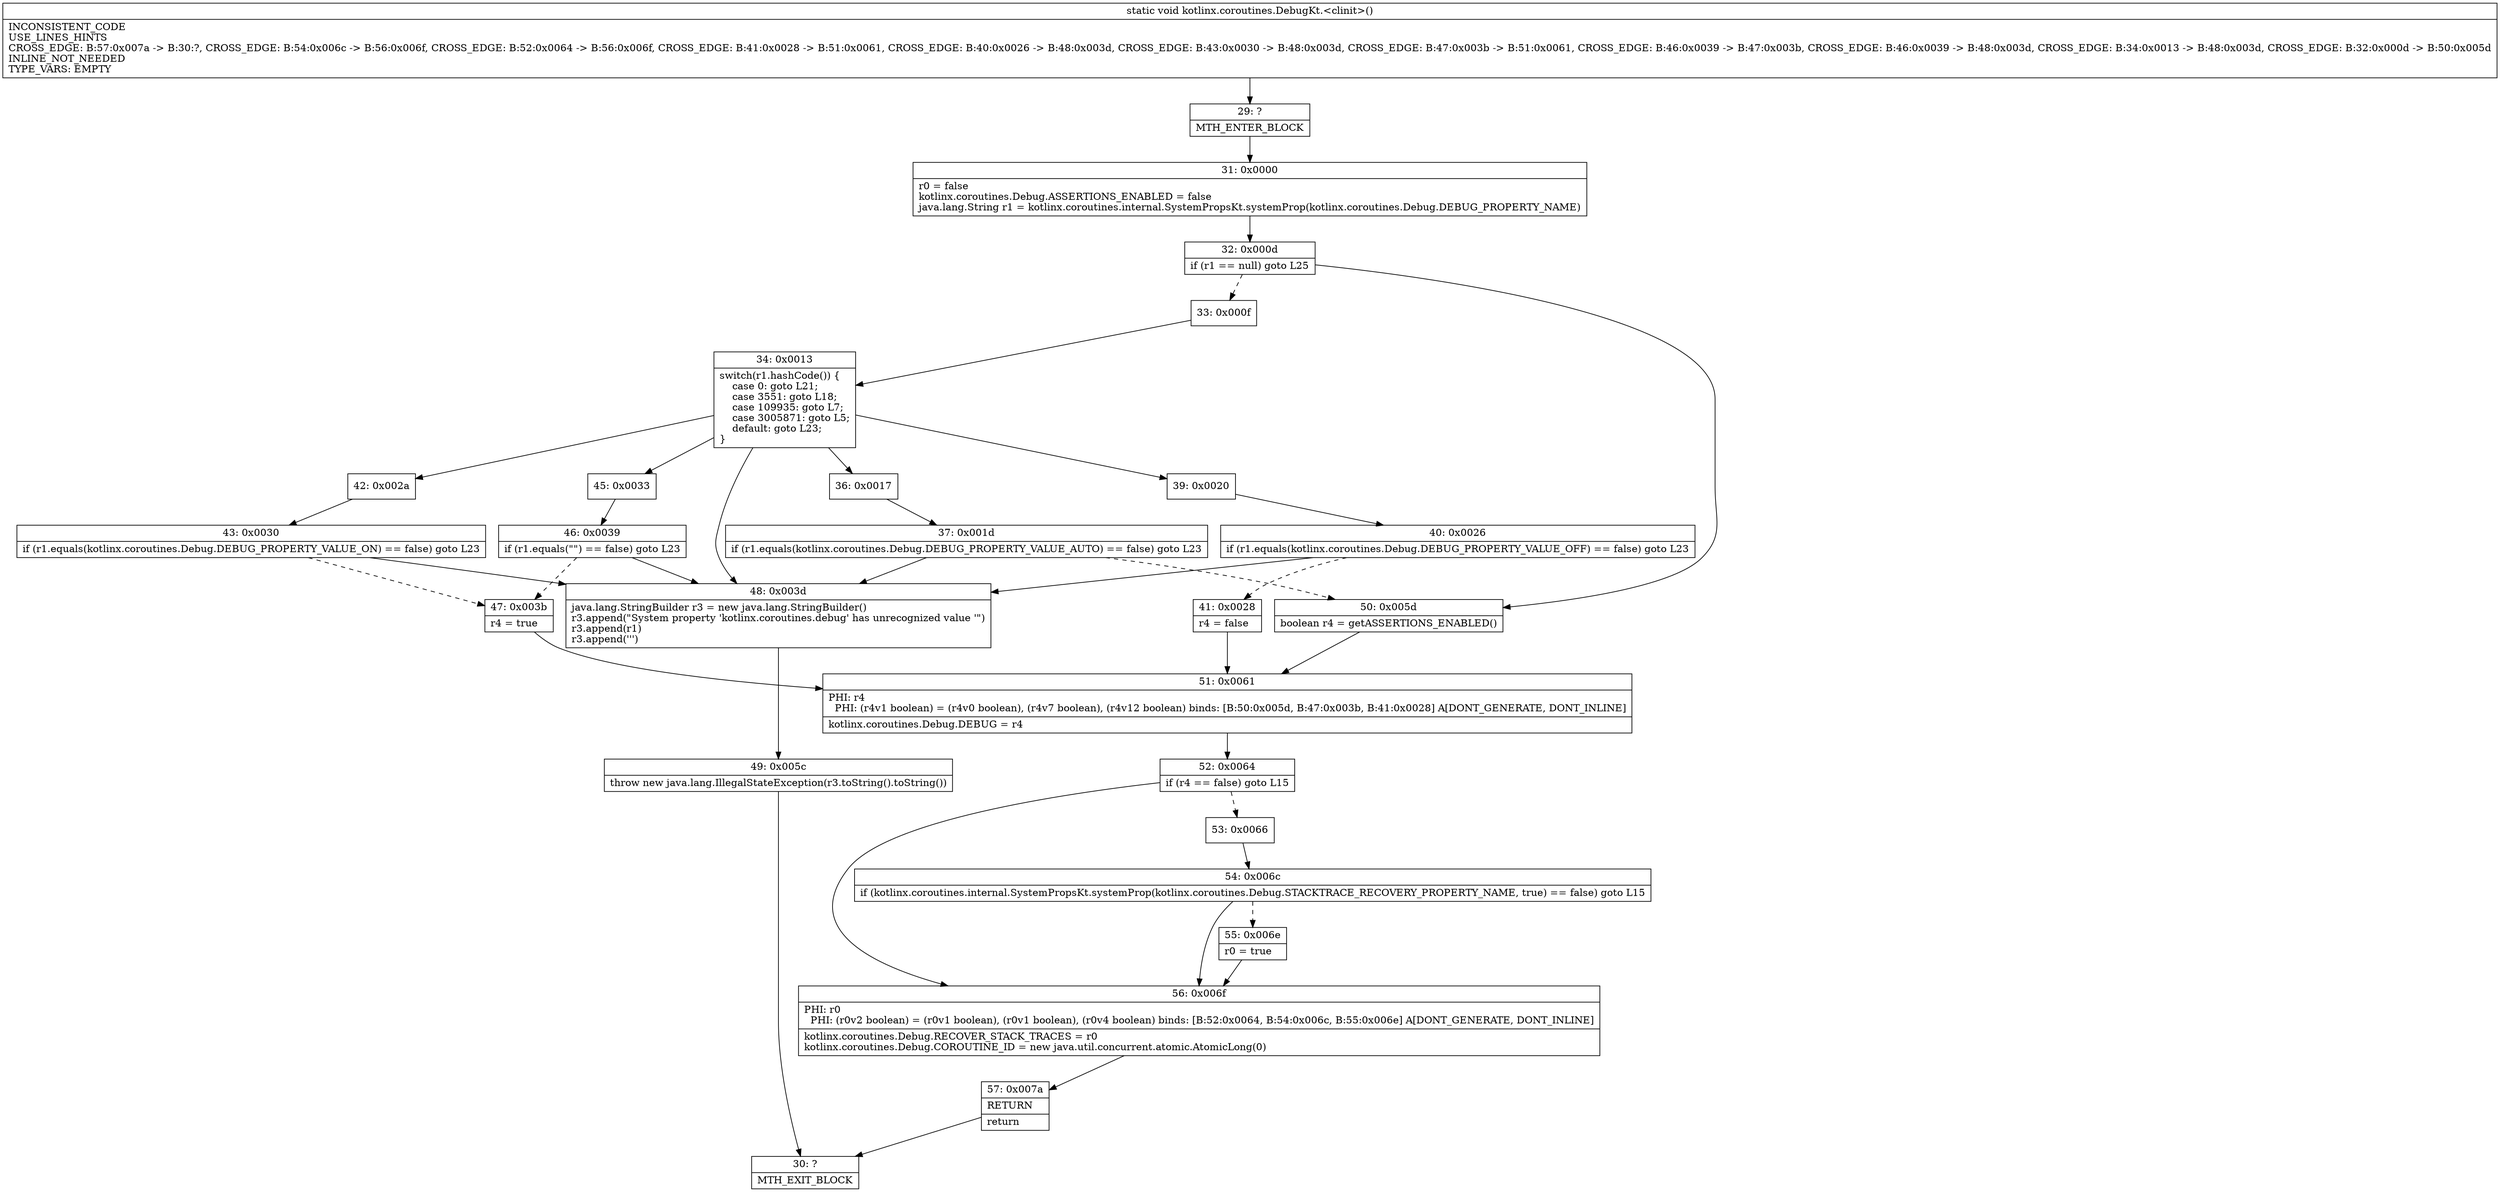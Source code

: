 digraph "CFG forkotlinx.coroutines.DebugKt.\<clinit\>()V" {
Node_29 [shape=record,label="{29\:\ ?|MTH_ENTER_BLOCK\l}"];
Node_31 [shape=record,label="{31\:\ 0x0000|r0 = false\lkotlinx.coroutines.Debug.ASSERTIONS_ENABLED = false\ljava.lang.String r1 = kotlinx.coroutines.internal.SystemPropsKt.systemProp(kotlinx.coroutines.Debug.DEBUG_PROPERTY_NAME)\l}"];
Node_32 [shape=record,label="{32\:\ 0x000d|if (r1 == null) goto L25\l}"];
Node_33 [shape=record,label="{33\:\ 0x000f}"];
Node_34 [shape=record,label="{34\:\ 0x0013|switch(r1.hashCode()) \{\l    case 0: goto L21;\l    case 3551: goto L18;\l    case 109935: goto L7;\l    case 3005871: goto L5;\l    default: goto L23;\l\}\l}"];
Node_36 [shape=record,label="{36\:\ 0x0017}"];
Node_37 [shape=record,label="{37\:\ 0x001d|if (r1.equals(kotlinx.coroutines.Debug.DEBUG_PROPERTY_VALUE_AUTO) == false) goto L23\l}"];
Node_39 [shape=record,label="{39\:\ 0x0020}"];
Node_40 [shape=record,label="{40\:\ 0x0026|if (r1.equals(kotlinx.coroutines.Debug.DEBUG_PROPERTY_VALUE_OFF) == false) goto L23\l}"];
Node_41 [shape=record,label="{41\:\ 0x0028|r4 = false\l}"];
Node_51 [shape=record,label="{51\:\ 0x0061|PHI: r4 \l  PHI: (r4v1 boolean) = (r4v0 boolean), (r4v7 boolean), (r4v12 boolean) binds: [B:50:0x005d, B:47:0x003b, B:41:0x0028] A[DONT_GENERATE, DONT_INLINE]\l|kotlinx.coroutines.Debug.DEBUG = r4\l}"];
Node_52 [shape=record,label="{52\:\ 0x0064|if (r4 == false) goto L15\l}"];
Node_53 [shape=record,label="{53\:\ 0x0066}"];
Node_54 [shape=record,label="{54\:\ 0x006c|if (kotlinx.coroutines.internal.SystemPropsKt.systemProp(kotlinx.coroutines.Debug.STACKTRACE_RECOVERY_PROPERTY_NAME, true) == false) goto L15\l}"];
Node_55 [shape=record,label="{55\:\ 0x006e|r0 = true\l}"];
Node_56 [shape=record,label="{56\:\ 0x006f|PHI: r0 \l  PHI: (r0v2 boolean) = (r0v1 boolean), (r0v1 boolean), (r0v4 boolean) binds: [B:52:0x0064, B:54:0x006c, B:55:0x006e] A[DONT_GENERATE, DONT_INLINE]\l|kotlinx.coroutines.Debug.RECOVER_STACK_TRACES = r0\lkotlinx.coroutines.Debug.COROUTINE_ID = new java.util.concurrent.atomic.AtomicLong(0)\l}"];
Node_57 [shape=record,label="{57\:\ 0x007a|RETURN\l|return\l}"];
Node_30 [shape=record,label="{30\:\ ?|MTH_EXIT_BLOCK\l}"];
Node_42 [shape=record,label="{42\:\ 0x002a}"];
Node_43 [shape=record,label="{43\:\ 0x0030|if (r1.equals(kotlinx.coroutines.Debug.DEBUG_PROPERTY_VALUE_ON) == false) goto L23\l}"];
Node_47 [shape=record,label="{47\:\ 0x003b|r4 = true\l}"];
Node_45 [shape=record,label="{45\:\ 0x0033}"];
Node_46 [shape=record,label="{46\:\ 0x0039|if (r1.equals(\"\") == false) goto L23\l}"];
Node_48 [shape=record,label="{48\:\ 0x003d|java.lang.StringBuilder r3 = new java.lang.StringBuilder()\lr3.append(\"System property 'kotlinx.coroutines.debug' has unrecognized value '\")\lr3.append(r1)\lr3.append(''')\l}"];
Node_49 [shape=record,label="{49\:\ 0x005c|throw new java.lang.IllegalStateException(r3.toString().toString())\l}"];
Node_50 [shape=record,label="{50\:\ 0x005d|boolean r4 = getASSERTIONS_ENABLED()\l}"];
MethodNode[shape=record,label="{static void kotlinx.coroutines.DebugKt.\<clinit\>()  | INCONSISTENT_CODE\lUSE_LINES_HINTS\lCROSS_EDGE: B:57:0x007a \-\> B:30:?, CROSS_EDGE: B:54:0x006c \-\> B:56:0x006f, CROSS_EDGE: B:52:0x0064 \-\> B:56:0x006f, CROSS_EDGE: B:41:0x0028 \-\> B:51:0x0061, CROSS_EDGE: B:40:0x0026 \-\> B:48:0x003d, CROSS_EDGE: B:43:0x0030 \-\> B:48:0x003d, CROSS_EDGE: B:47:0x003b \-\> B:51:0x0061, CROSS_EDGE: B:46:0x0039 \-\> B:47:0x003b, CROSS_EDGE: B:46:0x0039 \-\> B:48:0x003d, CROSS_EDGE: B:34:0x0013 \-\> B:48:0x003d, CROSS_EDGE: B:32:0x000d \-\> B:50:0x005d\lINLINE_NOT_NEEDED\lTYPE_VARS: EMPTY\l}"];
MethodNode -> Node_29;Node_29 -> Node_31;
Node_31 -> Node_32;
Node_32 -> Node_33[style=dashed];
Node_32 -> Node_50;
Node_33 -> Node_34;
Node_34 -> Node_36;
Node_34 -> Node_39;
Node_34 -> Node_42;
Node_34 -> Node_45;
Node_34 -> Node_48;
Node_36 -> Node_37;
Node_37 -> Node_48;
Node_37 -> Node_50[style=dashed];
Node_39 -> Node_40;
Node_40 -> Node_41[style=dashed];
Node_40 -> Node_48;
Node_41 -> Node_51;
Node_51 -> Node_52;
Node_52 -> Node_53[style=dashed];
Node_52 -> Node_56;
Node_53 -> Node_54;
Node_54 -> Node_55[style=dashed];
Node_54 -> Node_56;
Node_55 -> Node_56;
Node_56 -> Node_57;
Node_57 -> Node_30;
Node_42 -> Node_43;
Node_43 -> Node_48;
Node_43 -> Node_47[style=dashed];
Node_47 -> Node_51;
Node_45 -> Node_46;
Node_46 -> Node_47[style=dashed];
Node_46 -> Node_48;
Node_48 -> Node_49;
Node_49 -> Node_30;
Node_50 -> Node_51;
}


